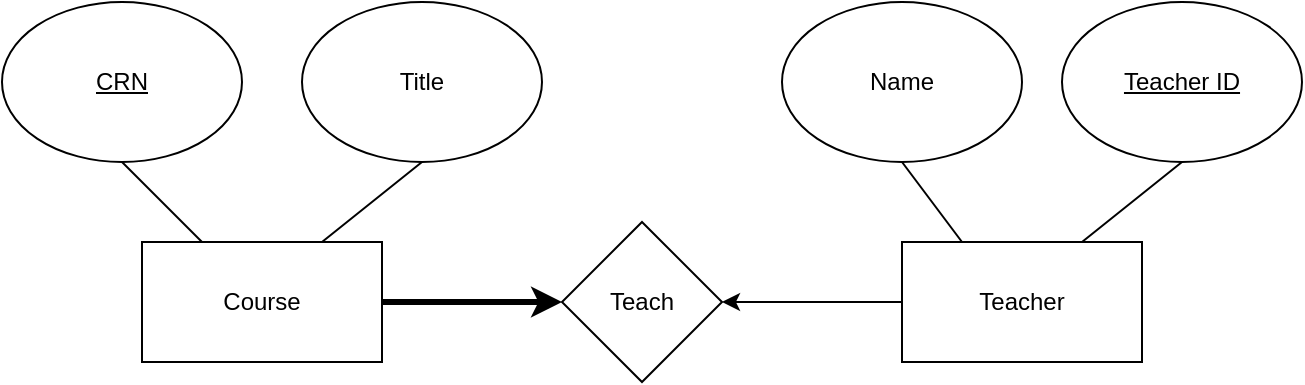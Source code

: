 <mxfile version="21.0.6" type="github">
  <diagram name="第 1 页" id="ZCkIsrMRTTcG62m4PJNj">
    <mxGraphModel dx="1050" dy="607" grid="1" gridSize="10" guides="1" tooltips="1" connect="1" arrows="1" fold="1" page="1" pageScale="1" pageWidth="827" pageHeight="1169" math="0" shadow="0">
      <root>
        <mxCell id="0" />
        <mxCell id="1" parent="0" />
        <mxCell id="FVLRuDK2gW15zGd4SESQ-4" style="edgeStyle=orthogonalEdgeStyle;rounded=0;orthogonalLoop=1;jettySize=auto;html=1;exitX=1;exitY=0.5;exitDx=0;exitDy=0;entryX=0;entryY=0.5;entryDx=0;entryDy=0;strokeWidth=3;" edge="1" parent="1" source="FVLRuDK2gW15zGd4SESQ-1" target="FVLRuDK2gW15zGd4SESQ-3">
          <mxGeometry relative="1" as="geometry" />
        </mxCell>
        <mxCell id="FVLRuDK2gW15zGd4SESQ-1" value="Course" style="rounded=0;whiteSpace=wrap;html=1;" vertex="1" parent="1">
          <mxGeometry x="120" y="260" width="120" height="60" as="geometry" />
        </mxCell>
        <mxCell id="FVLRuDK2gW15zGd4SESQ-5" style="edgeStyle=orthogonalEdgeStyle;rounded=0;orthogonalLoop=1;jettySize=auto;html=1;exitX=0;exitY=0.5;exitDx=0;exitDy=0;entryX=1;entryY=0.5;entryDx=0;entryDy=0;" edge="1" parent="1" source="FVLRuDK2gW15zGd4SESQ-2" target="FVLRuDK2gW15zGd4SESQ-3">
          <mxGeometry relative="1" as="geometry" />
        </mxCell>
        <mxCell id="FVLRuDK2gW15zGd4SESQ-2" value="Teacher" style="rounded=0;whiteSpace=wrap;html=1;" vertex="1" parent="1">
          <mxGeometry x="500" y="260" width="120" height="60" as="geometry" />
        </mxCell>
        <mxCell id="FVLRuDK2gW15zGd4SESQ-3" value="Teach" style="rhombus;whiteSpace=wrap;html=1;" vertex="1" parent="1">
          <mxGeometry x="330" y="250" width="80" height="80" as="geometry" />
        </mxCell>
        <mxCell id="FVLRuDK2gW15zGd4SESQ-9" style="rounded=0;orthogonalLoop=1;jettySize=auto;html=1;exitX=0.5;exitY=1;exitDx=0;exitDy=0;entryX=0.25;entryY=0;entryDx=0;entryDy=0;endArrow=none;endFill=0;" edge="1" parent="1" source="FVLRuDK2gW15zGd4SESQ-6" target="FVLRuDK2gW15zGd4SESQ-1">
          <mxGeometry relative="1" as="geometry" />
        </mxCell>
        <mxCell id="FVLRuDK2gW15zGd4SESQ-6" value="&lt;u&gt;CRN&lt;/u&gt;" style="ellipse;whiteSpace=wrap;html=1;" vertex="1" parent="1">
          <mxGeometry x="50" y="140" width="120" height="80" as="geometry" />
        </mxCell>
        <mxCell id="FVLRuDK2gW15zGd4SESQ-10" style="rounded=0;orthogonalLoop=1;jettySize=auto;html=1;exitX=0.5;exitY=1;exitDx=0;exitDy=0;entryX=0.75;entryY=0;entryDx=0;entryDy=0;endArrow=none;endFill=0;" edge="1" parent="1" source="FVLRuDK2gW15zGd4SESQ-7" target="FVLRuDK2gW15zGd4SESQ-1">
          <mxGeometry relative="1" as="geometry" />
        </mxCell>
        <mxCell id="FVLRuDK2gW15zGd4SESQ-7" value="Title" style="ellipse;whiteSpace=wrap;html=1;" vertex="1" parent="1">
          <mxGeometry x="200" y="140" width="120" height="80" as="geometry" />
        </mxCell>
        <mxCell id="FVLRuDK2gW15zGd4SESQ-13" style="rounded=0;orthogonalLoop=1;jettySize=auto;html=1;exitX=0.5;exitY=1;exitDx=0;exitDy=0;entryX=0.25;entryY=0;entryDx=0;entryDy=0;endArrow=none;endFill=0;" edge="1" parent="1" source="FVLRuDK2gW15zGd4SESQ-11" target="FVLRuDK2gW15zGd4SESQ-2">
          <mxGeometry relative="1" as="geometry" />
        </mxCell>
        <mxCell id="FVLRuDK2gW15zGd4SESQ-11" value="Name" style="ellipse;whiteSpace=wrap;html=1;" vertex="1" parent="1">
          <mxGeometry x="440" y="140" width="120" height="80" as="geometry" />
        </mxCell>
        <mxCell id="FVLRuDK2gW15zGd4SESQ-14" style="rounded=0;orthogonalLoop=1;jettySize=auto;html=1;exitX=0.5;exitY=1;exitDx=0;exitDy=0;entryX=0.75;entryY=0;entryDx=0;entryDy=0;endArrow=none;endFill=0;" edge="1" parent="1" source="FVLRuDK2gW15zGd4SESQ-12" target="FVLRuDK2gW15zGd4SESQ-2">
          <mxGeometry relative="1" as="geometry" />
        </mxCell>
        <mxCell id="FVLRuDK2gW15zGd4SESQ-12" value="&lt;u&gt;Teacher ID&lt;/u&gt;" style="ellipse;whiteSpace=wrap;html=1;" vertex="1" parent="1">
          <mxGeometry x="580" y="140" width="120" height="80" as="geometry" />
        </mxCell>
      </root>
    </mxGraphModel>
  </diagram>
</mxfile>
